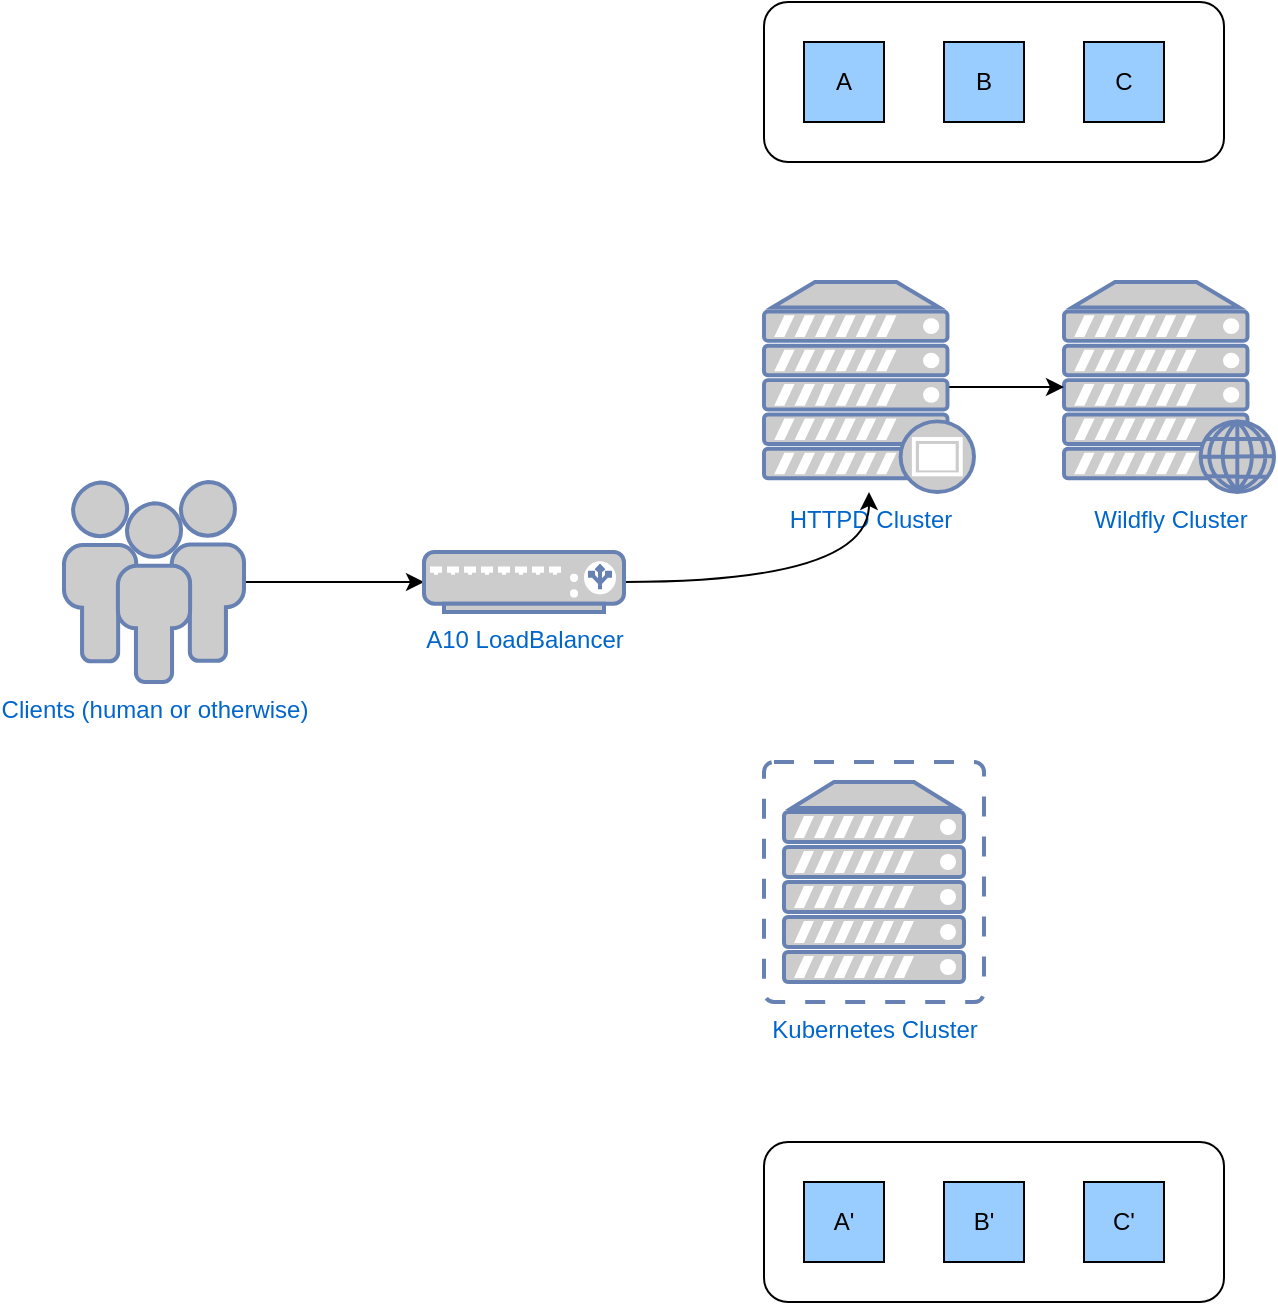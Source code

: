 <mxfile version="10.6.7" type="github"><diagram id="4JeICgyDTQAdmOD53Of8" name="Page-1"><mxGraphModel dx="1394" dy="779" grid="1" gridSize="10" guides="1" tooltips="1" connect="1" arrows="1" fold="1" page="1" pageScale="1" pageWidth="1100" pageHeight="850" math="0" shadow="0"><root><mxCell id="0"/><mxCell id="1" parent="0"/><mxCell id="j8Kb2eOcAkNgNtQ1C6Nc-17" style="edgeStyle=orthogonalEdgeStyle;curved=1;rounded=0;orthogonalLoop=1;jettySize=auto;html=1;exitX=1;exitY=0.5;exitDx=0;exitDy=0;exitPerimeter=0;entryX=0;entryY=0.5;entryDx=0;entryDy=0;entryPerimeter=0;" parent="1" source="XMhGtbpjUezIhQE0Jc4S-1" target="XMhGtbpjUezIhQE0Jc4S-4" edge="1"><mxGeometry relative="1" as="geometry"/></mxCell><mxCell id="XMhGtbpjUezIhQE0Jc4S-1" value="Clients (human or otherwise)" style="fontColor=#0066CC;verticalAlign=top;verticalLabelPosition=bottom;labelPosition=center;align=center;html=1;outlineConnect=0;fillColor=#CCCCCC;strokeColor=#6881B3;gradientColor=none;gradientDirection=north;strokeWidth=2;shape=mxgraph.networks.users;" parent="1" vertex="1"><mxGeometry x="90" y="280" width="90" height="100" as="geometry"/></mxCell><mxCell id="XMhGtbpjUezIhQE0Jc4S-2" value="&lt;div&gt;Wildfly Cluster&lt;/div&gt;" style="fontColor=#0066CC;verticalAlign=top;verticalLabelPosition=bottom;labelPosition=center;align=center;html=1;outlineConnect=0;fillColor=#CCCCCC;strokeColor=#6881B3;gradientColor=none;gradientDirection=north;strokeWidth=2;shape=mxgraph.networks.web_server;" parent="1" vertex="1"><mxGeometry x="590" y="180" width="105" height="105" as="geometry"/></mxCell><mxCell id="j8Kb2eOcAkNgNtQ1C6Nc-12" style="edgeStyle=orthogonalEdgeStyle;rounded=0;orthogonalLoop=1;jettySize=auto;html=1;exitX=0.88;exitY=0.5;exitDx=0;exitDy=0;exitPerimeter=0;entryX=0;entryY=0.5;entryDx=0;entryDy=0;entryPerimeter=0;curved=1;" parent="1" source="XMhGtbpjUezIhQE0Jc4S-3" target="XMhGtbpjUezIhQE0Jc4S-2" edge="1"><mxGeometry relative="1" as="geometry"/></mxCell><mxCell id="XMhGtbpjUezIhQE0Jc4S-3" value="&lt;div&gt;HTTPD Cluster&lt;/div&gt;" style="fontColor=#0066CC;verticalAlign=top;verticalLabelPosition=bottom;labelPosition=center;align=center;html=1;outlineConnect=0;fillColor=#CCCCCC;strokeColor=#6881B3;gradientColor=none;gradientDirection=north;strokeWidth=2;shape=mxgraph.networks.proxy_server;" parent="1" vertex="1"><mxGeometry x="440" y="180" width="105" height="105" as="geometry"/></mxCell><mxCell id="j8Kb2eOcAkNgNtQ1C6Nc-11" style="edgeStyle=orthogonalEdgeStyle;rounded=0;orthogonalLoop=1;jettySize=auto;html=1;exitX=1;exitY=0.5;exitDx=0;exitDy=0;exitPerimeter=0;curved=1;" parent="1" source="XMhGtbpjUezIhQE0Jc4S-4" target="XMhGtbpjUezIhQE0Jc4S-3" edge="1"><mxGeometry relative="1" as="geometry"/></mxCell><mxCell id="XMhGtbpjUezIhQE0Jc4S-4" value="A10 LoadBalancer" style="fontColor=#0066CC;verticalAlign=top;verticalLabelPosition=bottom;labelPosition=center;align=center;html=1;outlineConnect=0;fillColor=#CCCCCC;strokeColor=#6881B3;gradientColor=none;gradientDirection=north;strokeWidth=2;shape=mxgraph.networks.load_balancer;" parent="1" vertex="1"><mxGeometry x="270" y="315" width="100" height="30" as="geometry"/></mxCell><mxCell id="GcbXfp2duSHcIpgu96tg-1" value="&lt;div&gt;Kubernetes Cluster&lt;br&gt;&lt;/div&gt;" style="fontColor=#0066CC;verticalAlign=top;verticalLabelPosition=bottom;labelPosition=center;align=center;html=1;outlineConnect=0;fillColor=#CCCCCC;strokeColor=#6881B3;gradientColor=none;gradientDirection=north;strokeWidth=2;shape=mxgraph.networks.virtual_server;" parent="1" vertex="1"><mxGeometry x="440" y="420" width="110" height="120" as="geometry"/></mxCell><mxCell id="j8Kb2eOcAkNgNtQ1C6Nc-18" value="Traffic" style="" parent="0"/><mxCell id="GcbXfp2duSHcIpgu96tg-8" value="" style="rounded=1;whiteSpace=wrap;html=1;" parent="j8Kb2eOcAkNgNtQ1C6Nc-18" vertex="1"><mxGeometry x="440" y="610" width="230" height="80" as="geometry"/></mxCell><mxCell id="GcbXfp2duSHcIpgu96tg-2" value="" style="rounded=1;whiteSpace=wrap;html=1;" parent="j8Kb2eOcAkNgNtQ1C6Nc-18" vertex="1"><mxGeometry x="440" y="40" width="230" height="80" as="geometry"/></mxCell><mxCell id="GcbXfp2duSHcIpgu96tg-4" value="A" style="whiteSpace=wrap;html=1;aspect=fixed;fillColor=#99CCFF;" parent="j8Kb2eOcAkNgNtQ1C6Nc-18" vertex="1"><mxGeometry x="460" y="60" width="40" height="40" as="geometry"/></mxCell><mxCell id="GcbXfp2duSHcIpgu96tg-5" value="C" style="whiteSpace=wrap;html=1;aspect=fixed;fillColor=#99CCFF;" parent="j8Kb2eOcAkNgNtQ1C6Nc-18" vertex="1"><mxGeometry x="600" y="60" width="40" height="40" as="geometry"/></mxCell><mxCell id="GcbXfp2duSHcIpgu96tg-6" value="B" style="whiteSpace=wrap;html=1;aspect=fixed;fillColor=#99CCFF;" parent="j8Kb2eOcAkNgNtQ1C6Nc-18" vertex="1"><mxGeometry x="530" y="60" width="40" height="40" as="geometry"/></mxCell><mxCell id="GcbXfp2duSHcIpgu96tg-9" value="A'" style="whiteSpace=wrap;html=1;aspect=fixed;fillColor=#99CCFF;" parent="j8Kb2eOcAkNgNtQ1C6Nc-18" vertex="1"><mxGeometry x="460" y="630" width="40" height="40" as="geometry"/></mxCell><mxCell id="GcbXfp2duSHcIpgu96tg-10" value="C'" style="whiteSpace=wrap;html=1;aspect=fixed;fillColor=#99CCFF;" parent="j8Kb2eOcAkNgNtQ1C6Nc-18" vertex="1"><mxGeometry x="600" y="630" width="40" height="40" as="geometry"/></mxCell><mxCell id="GcbXfp2duSHcIpgu96tg-11" value="B'" style="whiteSpace=wrap;html=1;aspect=fixed;fillColor=#99CCFF;" parent="j8Kb2eOcAkNgNtQ1C6Nc-18" vertex="1"><mxGeometry x="530" y="630" width="40" height="40" as="geometry"/></mxCell></root></mxGraphModel></diagram></mxfile>